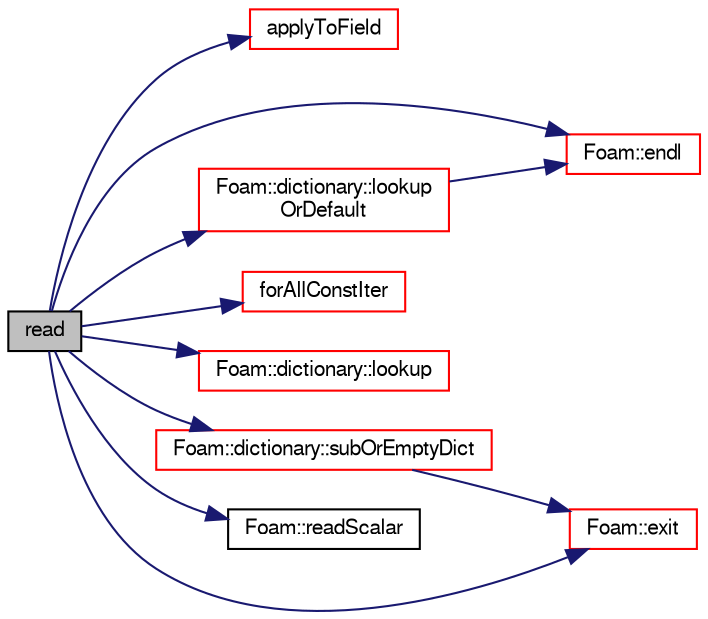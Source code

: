 digraph "read"
{
  bgcolor="transparent";
  edge [fontname="FreeSans",fontsize="10",labelfontname="FreeSans",labelfontsize="10"];
  node [fontname="FreeSans",fontsize="10",shape=record];
  rankdir="LR";
  Node6 [label="read",height=0.2,width=0.4,color="black", fillcolor="grey75", style="filled", fontcolor="black"];
  Node6 -> Node7 [color="midnightblue",fontsize="10",style="solid",fontname="FreeSans"];
  Node7 [label="applyToField",height=0.2,width=0.4,color="red",URL="$a21942.html#aea38ccf699247d84e849260db6a8411f",tooltip="Return index of field in residualControl_ if present. "];
  Node6 -> Node12 [color="midnightblue",fontsize="10",style="solid",fontname="FreeSans"];
  Node12 [label="Foam::endl",height=0.2,width=0.4,color="red",URL="$a21124.html#a2db8fe02a0d3909e9351bb4275b23ce4",tooltip="Add newline and flush stream. "];
  Node6 -> Node14 [color="midnightblue",fontsize="10",style="solid",fontname="FreeSans"];
  Node14 [label="Foam::exit",height=0.2,width=0.4,color="red",URL="$a21124.html#a06ca7250d8e89caf05243ec094843642"];
  Node6 -> Node59 [color="midnightblue",fontsize="10",style="solid",fontname="FreeSans"];
  Node59 [label="forAllConstIter",height=0.2,width=0.4,color="red",URL="$a38141.html#ae21e2836509b0fa7f7cedf6493b11b09"];
  Node6 -> Node67 [color="midnightblue",fontsize="10",style="solid",fontname="FreeSans"];
  Node67 [label="Foam::dictionary::lookup",height=0.2,width=0.4,color="red",URL="$a26014.html#a6a0727fa523e48977e27348663def509",tooltip="Find and return an entry data stream. "];
  Node6 -> Node311 [color="midnightblue",fontsize="10",style="solid",fontname="FreeSans"];
  Node311 [label="Foam::dictionary::lookup\lOrDefault",height=0.2,width=0.4,color="red",URL="$a26014.html#a69ee064dcc6d649df523e02e5c242922",tooltip="Find and return a T,. "];
  Node311 -> Node12 [color="midnightblue",fontsize="10",style="solid",fontname="FreeSans"];
  Node6 -> Node257 [color="midnightblue",fontsize="10",style="solid",fontname="FreeSans"];
  Node257 [label="Foam::readScalar",height=0.2,width=0.4,color="black",URL="$a21124.html#a828d57f6d9b9806c086a3f840a147115",tooltip="Read whole of buf as a scalar. Return true if succesful. "];
  Node6 -> Node314 [color="midnightblue",fontsize="10",style="solid",fontname="FreeSans"];
  Node314 [label="Foam::dictionary::subOrEmptyDict",height=0.2,width=0.4,color="red",URL="$a26014.html#a48adbbf7920cd4c2687f3f325cb43d33",tooltip="Find and return a sub-dictionary as a copy, or. "];
  Node314 -> Node14 [color="midnightblue",fontsize="10",style="solid",fontname="FreeSans"];
}

